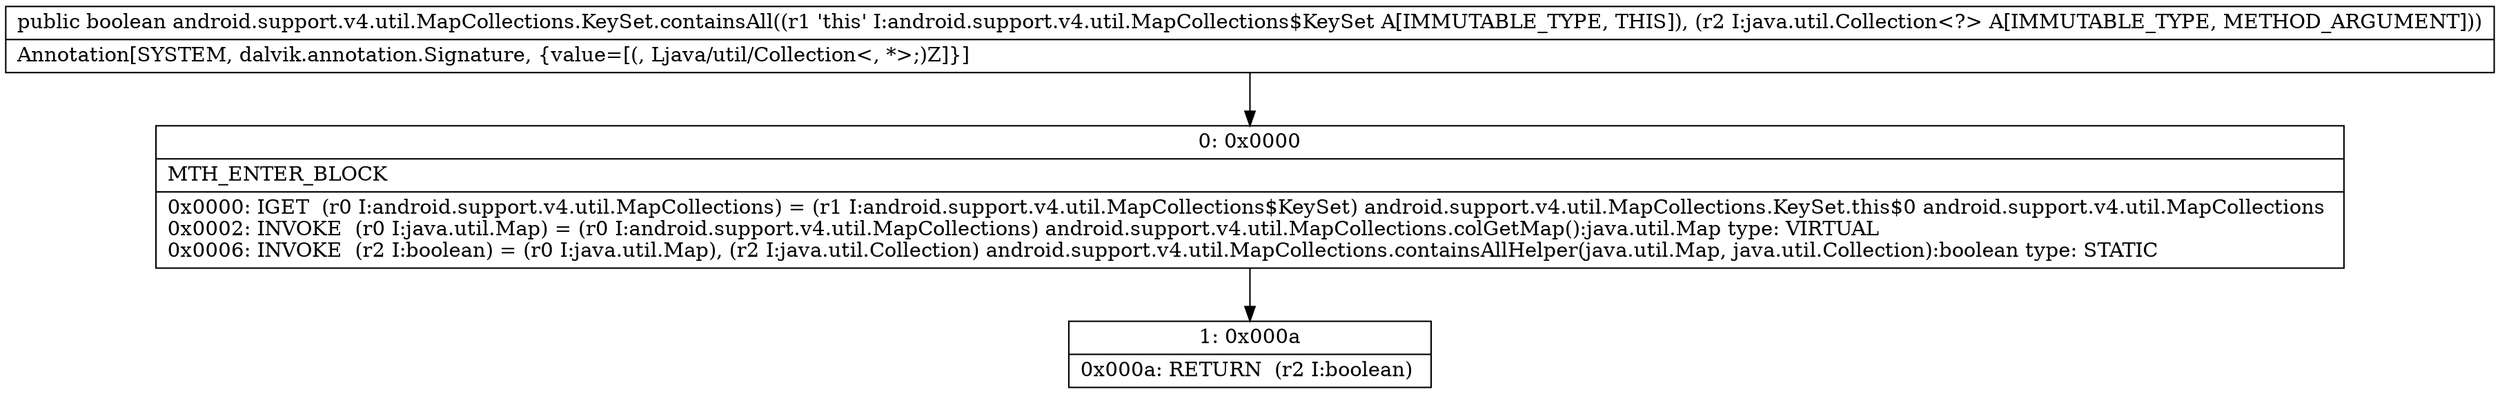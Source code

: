 digraph "CFG forandroid.support.v4.util.MapCollections.KeySet.containsAll(Ljava\/util\/Collection;)Z" {
Node_0 [shape=record,label="{0\:\ 0x0000|MTH_ENTER_BLOCK\l|0x0000: IGET  (r0 I:android.support.v4.util.MapCollections) = (r1 I:android.support.v4.util.MapCollections$KeySet) android.support.v4.util.MapCollections.KeySet.this$0 android.support.v4.util.MapCollections \l0x0002: INVOKE  (r0 I:java.util.Map) = (r0 I:android.support.v4.util.MapCollections) android.support.v4.util.MapCollections.colGetMap():java.util.Map type: VIRTUAL \l0x0006: INVOKE  (r2 I:boolean) = (r0 I:java.util.Map), (r2 I:java.util.Collection) android.support.v4.util.MapCollections.containsAllHelper(java.util.Map, java.util.Collection):boolean type: STATIC \l}"];
Node_1 [shape=record,label="{1\:\ 0x000a|0x000a: RETURN  (r2 I:boolean) \l}"];
MethodNode[shape=record,label="{public boolean android.support.v4.util.MapCollections.KeySet.containsAll((r1 'this' I:android.support.v4.util.MapCollections$KeySet A[IMMUTABLE_TYPE, THIS]), (r2 I:java.util.Collection\<?\> A[IMMUTABLE_TYPE, METHOD_ARGUMENT]))  | Annotation[SYSTEM, dalvik.annotation.Signature, \{value=[(, Ljava\/util\/Collection\<, *\>;)Z]\}]\l}"];
MethodNode -> Node_0;
Node_0 -> Node_1;
}

